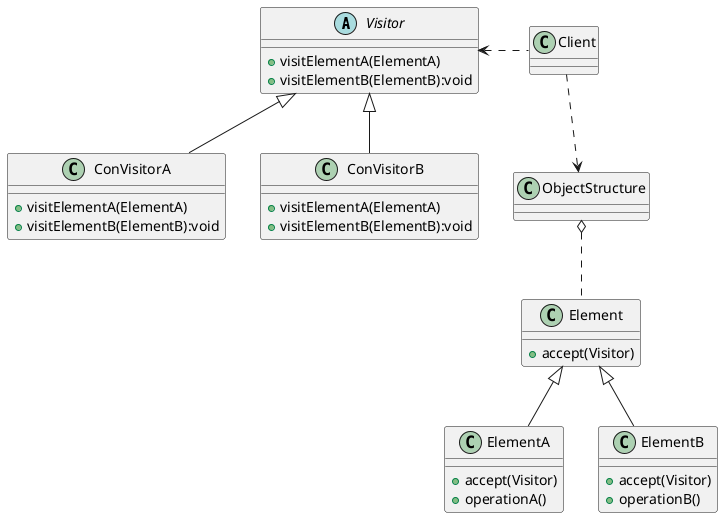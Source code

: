 @startuml
abstract class Visitor{
    + visitElementA(ElementA)
    + visitElementB(ElementB):void
}

class ConVisitorA{
    + visitElementA(ElementA)
    + visitElementB(ElementB):void
}
class ConVisitorB{
    + visitElementA(ElementA)
    + visitElementB(ElementB):void
}

Visitor <|-- ConVisitorA
Visitor <|-- ConVisitorB

class Element{
    + accept(Visitor)
}
class ElementA{
    + accept(Visitor)
    + operationA()
}
class ElementB{
    + accept(Visitor)
    + operationB()
}

Element <|-- ElementA
Element <|-- ElementB

Visitor <.right. Client
class Client{}

class ObjectStructure{}

ObjectStructure <.up. Client
ObjectStructure o.. Element


@enduml